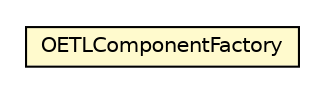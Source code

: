 #!/usr/local/bin/dot
#
# Class diagram 
# Generated by UMLGraph version R5_6-24-gf6e263 (http://www.umlgraph.org/)
#

digraph G {
	edge [fontname="Helvetica",fontsize=10,labelfontname="Helvetica",labelfontsize=10];
	node [fontname="Helvetica",fontsize=10,shape=plaintext];
	nodesep=0.25;
	ranksep=0.5;
	// com.orientechnologies.orient.etl.OETLComponentFactory
	c1650081 [label=<<table title="com.orientechnologies.orient.etl.OETLComponentFactory" border="0" cellborder="1" cellspacing="0" cellpadding="2" port="p" bgcolor="lemonChiffon" href="./OETLComponentFactory.html">
		<tr><td><table border="0" cellspacing="0" cellpadding="1">
<tr><td align="center" balign="center"> OETLComponentFactory </td></tr>
		</table></td></tr>
		</table>>, URL="./OETLComponentFactory.html", fontname="Helvetica", fontcolor="black", fontsize=10.0];
}

